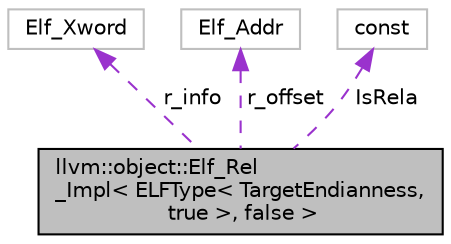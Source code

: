 digraph "llvm::object::Elf_Rel_Impl&lt; ELFType&lt; TargetEndianness, true &gt;, false &gt;"
{
 // LATEX_PDF_SIZE
  bgcolor="transparent";
  edge [fontname="Helvetica",fontsize="10",labelfontname="Helvetica",labelfontsize="10"];
  node [fontname="Helvetica",fontsize="10",shape=record];
  Node1 [label="llvm::object::Elf_Rel\l_Impl\< ELFType\< TargetEndianness,\l true \>, false \>",height=0.2,width=0.4,color="black", fillcolor="grey75", style="filled", fontcolor="black",tooltip=" "];
  Node2 -> Node1 [dir="back",color="darkorchid3",fontsize="10",style="dashed",label=" r_info" ,fontname="Helvetica"];
  Node2 [label="Elf_Xword",height=0.2,width=0.4,color="grey75",tooltip=" "];
  Node3 -> Node1 [dir="back",color="darkorchid3",fontsize="10",style="dashed",label=" r_offset" ,fontname="Helvetica"];
  Node3 [label="Elf_Addr",height=0.2,width=0.4,color="grey75",tooltip=" "];
  Node4 -> Node1 [dir="back",color="darkorchid3",fontsize="10",style="dashed",label=" IsRela" ,fontname="Helvetica"];
  Node4 [label="const",height=0.2,width=0.4,color="grey75",tooltip=" "];
}
